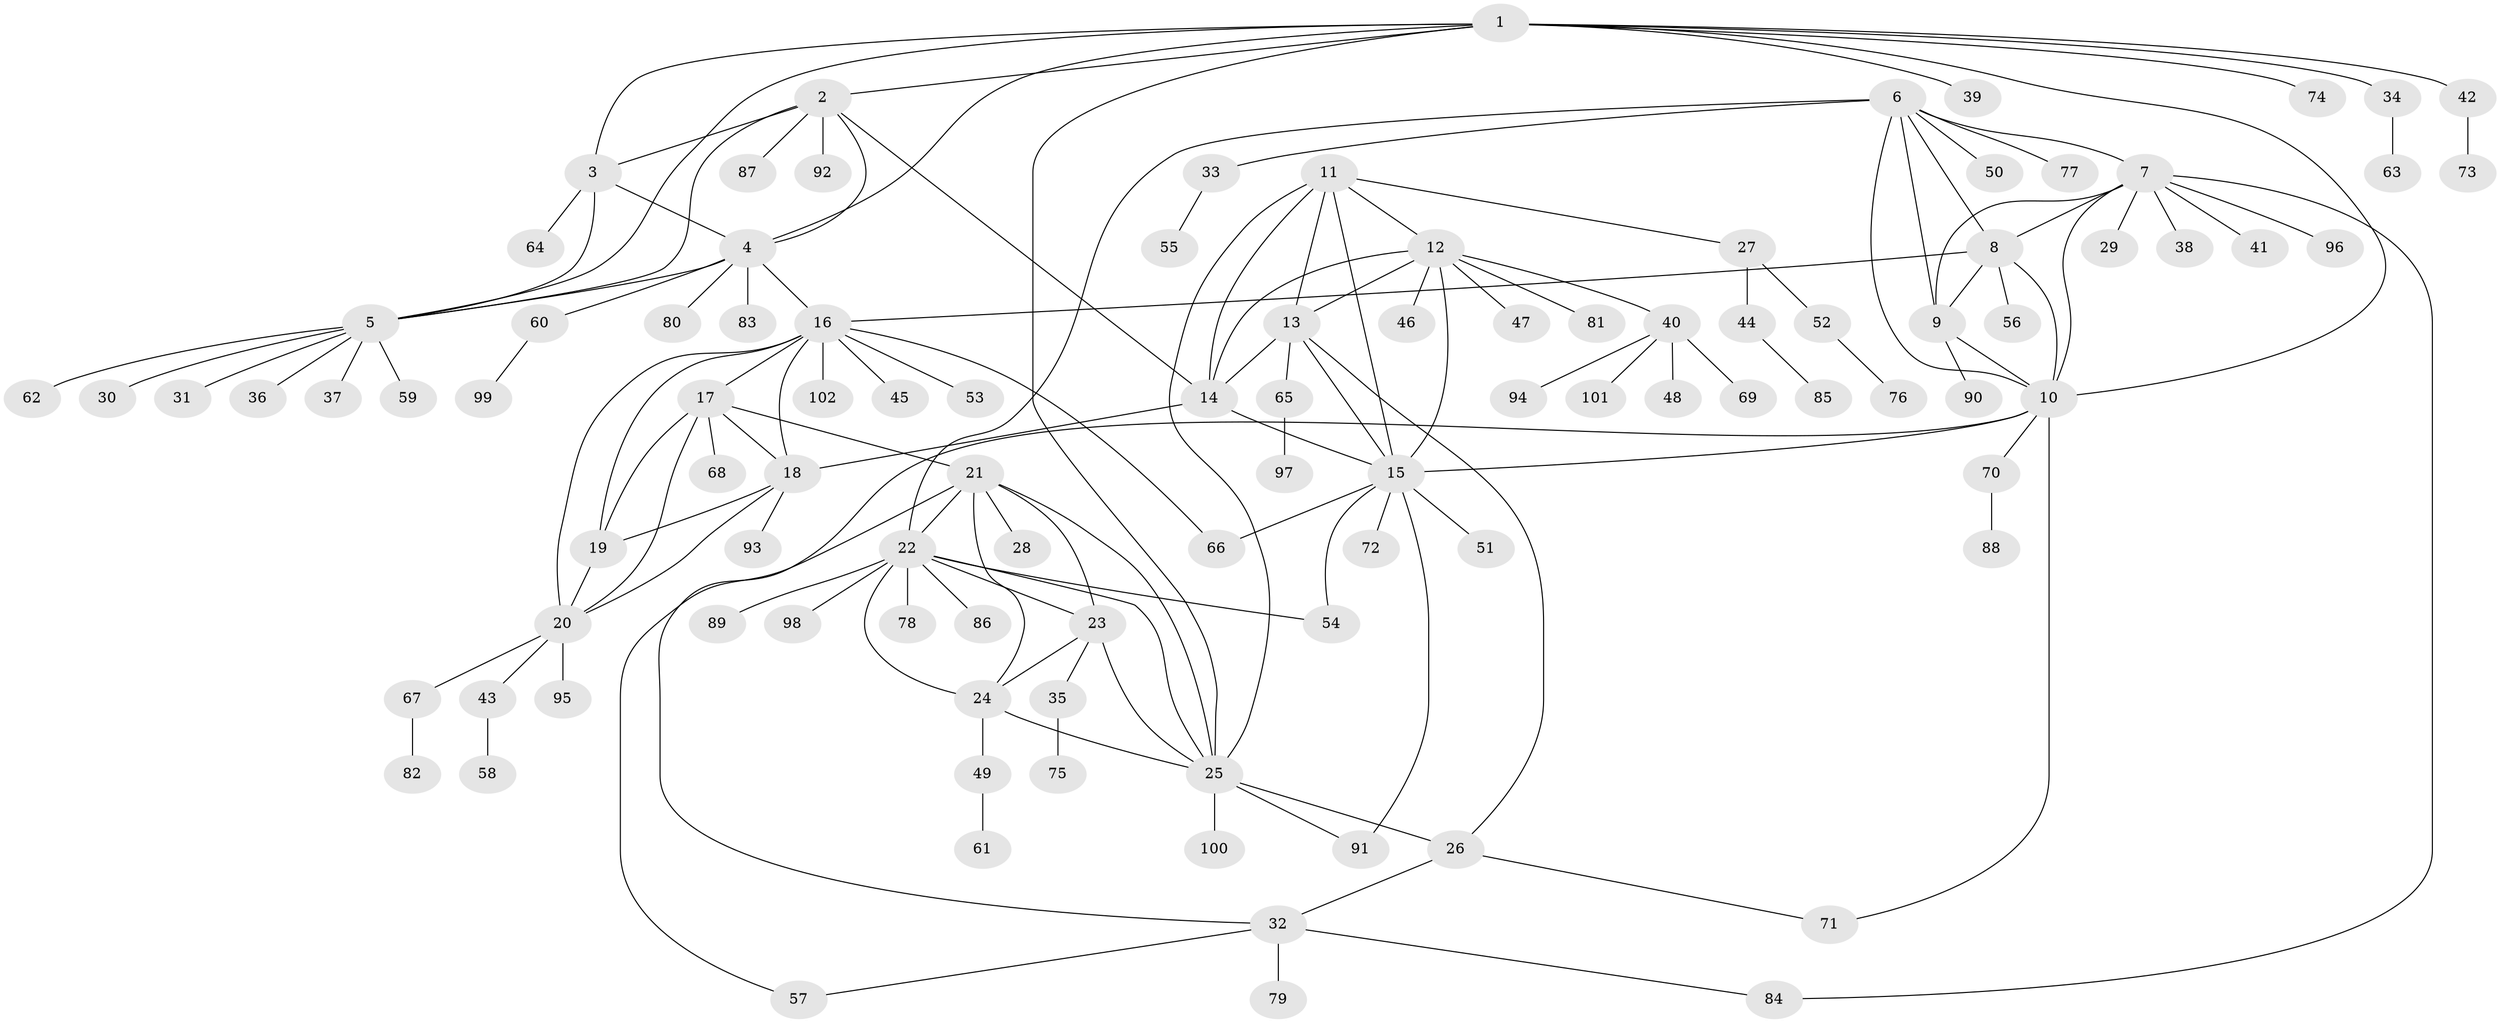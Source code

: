 // coarse degree distribution, {2: 0.16129032258064516, 9: 0.03225806451612903, 1: 0.5806451612903226, 8: 0.06451612903225806, 3: 0.06451612903225806, 7: 0.03225806451612903, 10: 0.03225806451612903, 6: 0.03225806451612903}
// Generated by graph-tools (version 1.1) at 2025/37/03/04/25 23:37:33]
// undirected, 102 vertices, 145 edges
graph export_dot {
  node [color=gray90,style=filled];
  1;
  2;
  3;
  4;
  5;
  6;
  7;
  8;
  9;
  10;
  11;
  12;
  13;
  14;
  15;
  16;
  17;
  18;
  19;
  20;
  21;
  22;
  23;
  24;
  25;
  26;
  27;
  28;
  29;
  30;
  31;
  32;
  33;
  34;
  35;
  36;
  37;
  38;
  39;
  40;
  41;
  42;
  43;
  44;
  45;
  46;
  47;
  48;
  49;
  50;
  51;
  52;
  53;
  54;
  55;
  56;
  57;
  58;
  59;
  60;
  61;
  62;
  63;
  64;
  65;
  66;
  67;
  68;
  69;
  70;
  71;
  72;
  73;
  74;
  75;
  76;
  77;
  78;
  79;
  80;
  81;
  82;
  83;
  84;
  85;
  86;
  87;
  88;
  89;
  90;
  91;
  92;
  93;
  94;
  95;
  96;
  97;
  98;
  99;
  100;
  101;
  102;
  1 -- 2;
  1 -- 3;
  1 -- 4;
  1 -- 5;
  1 -- 10;
  1 -- 25;
  1 -- 34;
  1 -- 39;
  1 -- 42;
  1 -- 74;
  2 -- 3;
  2 -- 4;
  2 -- 5;
  2 -- 14;
  2 -- 87;
  2 -- 92;
  3 -- 4;
  3 -- 5;
  3 -- 64;
  4 -- 5;
  4 -- 16;
  4 -- 60;
  4 -- 80;
  4 -- 83;
  5 -- 30;
  5 -- 31;
  5 -- 36;
  5 -- 37;
  5 -- 59;
  5 -- 62;
  6 -- 7;
  6 -- 8;
  6 -- 9;
  6 -- 10;
  6 -- 22;
  6 -- 33;
  6 -- 50;
  6 -- 77;
  7 -- 8;
  7 -- 9;
  7 -- 10;
  7 -- 29;
  7 -- 38;
  7 -- 41;
  7 -- 84;
  7 -- 96;
  8 -- 9;
  8 -- 10;
  8 -- 16;
  8 -- 56;
  9 -- 10;
  9 -- 90;
  10 -- 15;
  10 -- 32;
  10 -- 70;
  10 -- 71;
  11 -- 12;
  11 -- 13;
  11 -- 14;
  11 -- 15;
  11 -- 25;
  11 -- 27;
  12 -- 13;
  12 -- 14;
  12 -- 15;
  12 -- 40;
  12 -- 46;
  12 -- 47;
  12 -- 81;
  13 -- 14;
  13 -- 15;
  13 -- 26;
  13 -- 65;
  14 -- 15;
  14 -- 18;
  15 -- 51;
  15 -- 54;
  15 -- 66;
  15 -- 72;
  15 -- 91;
  16 -- 17;
  16 -- 18;
  16 -- 19;
  16 -- 20;
  16 -- 45;
  16 -- 53;
  16 -- 66;
  16 -- 102;
  17 -- 18;
  17 -- 19;
  17 -- 20;
  17 -- 21;
  17 -- 68;
  18 -- 19;
  18 -- 20;
  18 -- 93;
  19 -- 20;
  20 -- 43;
  20 -- 67;
  20 -- 95;
  21 -- 22;
  21 -- 23;
  21 -- 24;
  21 -- 25;
  21 -- 28;
  21 -- 57;
  22 -- 23;
  22 -- 24;
  22 -- 25;
  22 -- 54;
  22 -- 78;
  22 -- 86;
  22 -- 89;
  22 -- 98;
  23 -- 24;
  23 -- 25;
  23 -- 35;
  24 -- 25;
  24 -- 49;
  25 -- 26;
  25 -- 91;
  25 -- 100;
  26 -- 32;
  26 -- 71;
  27 -- 44;
  27 -- 52;
  32 -- 57;
  32 -- 79;
  32 -- 84;
  33 -- 55;
  34 -- 63;
  35 -- 75;
  40 -- 48;
  40 -- 69;
  40 -- 94;
  40 -- 101;
  42 -- 73;
  43 -- 58;
  44 -- 85;
  49 -- 61;
  52 -- 76;
  60 -- 99;
  65 -- 97;
  67 -- 82;
  70 -- 88;
}

